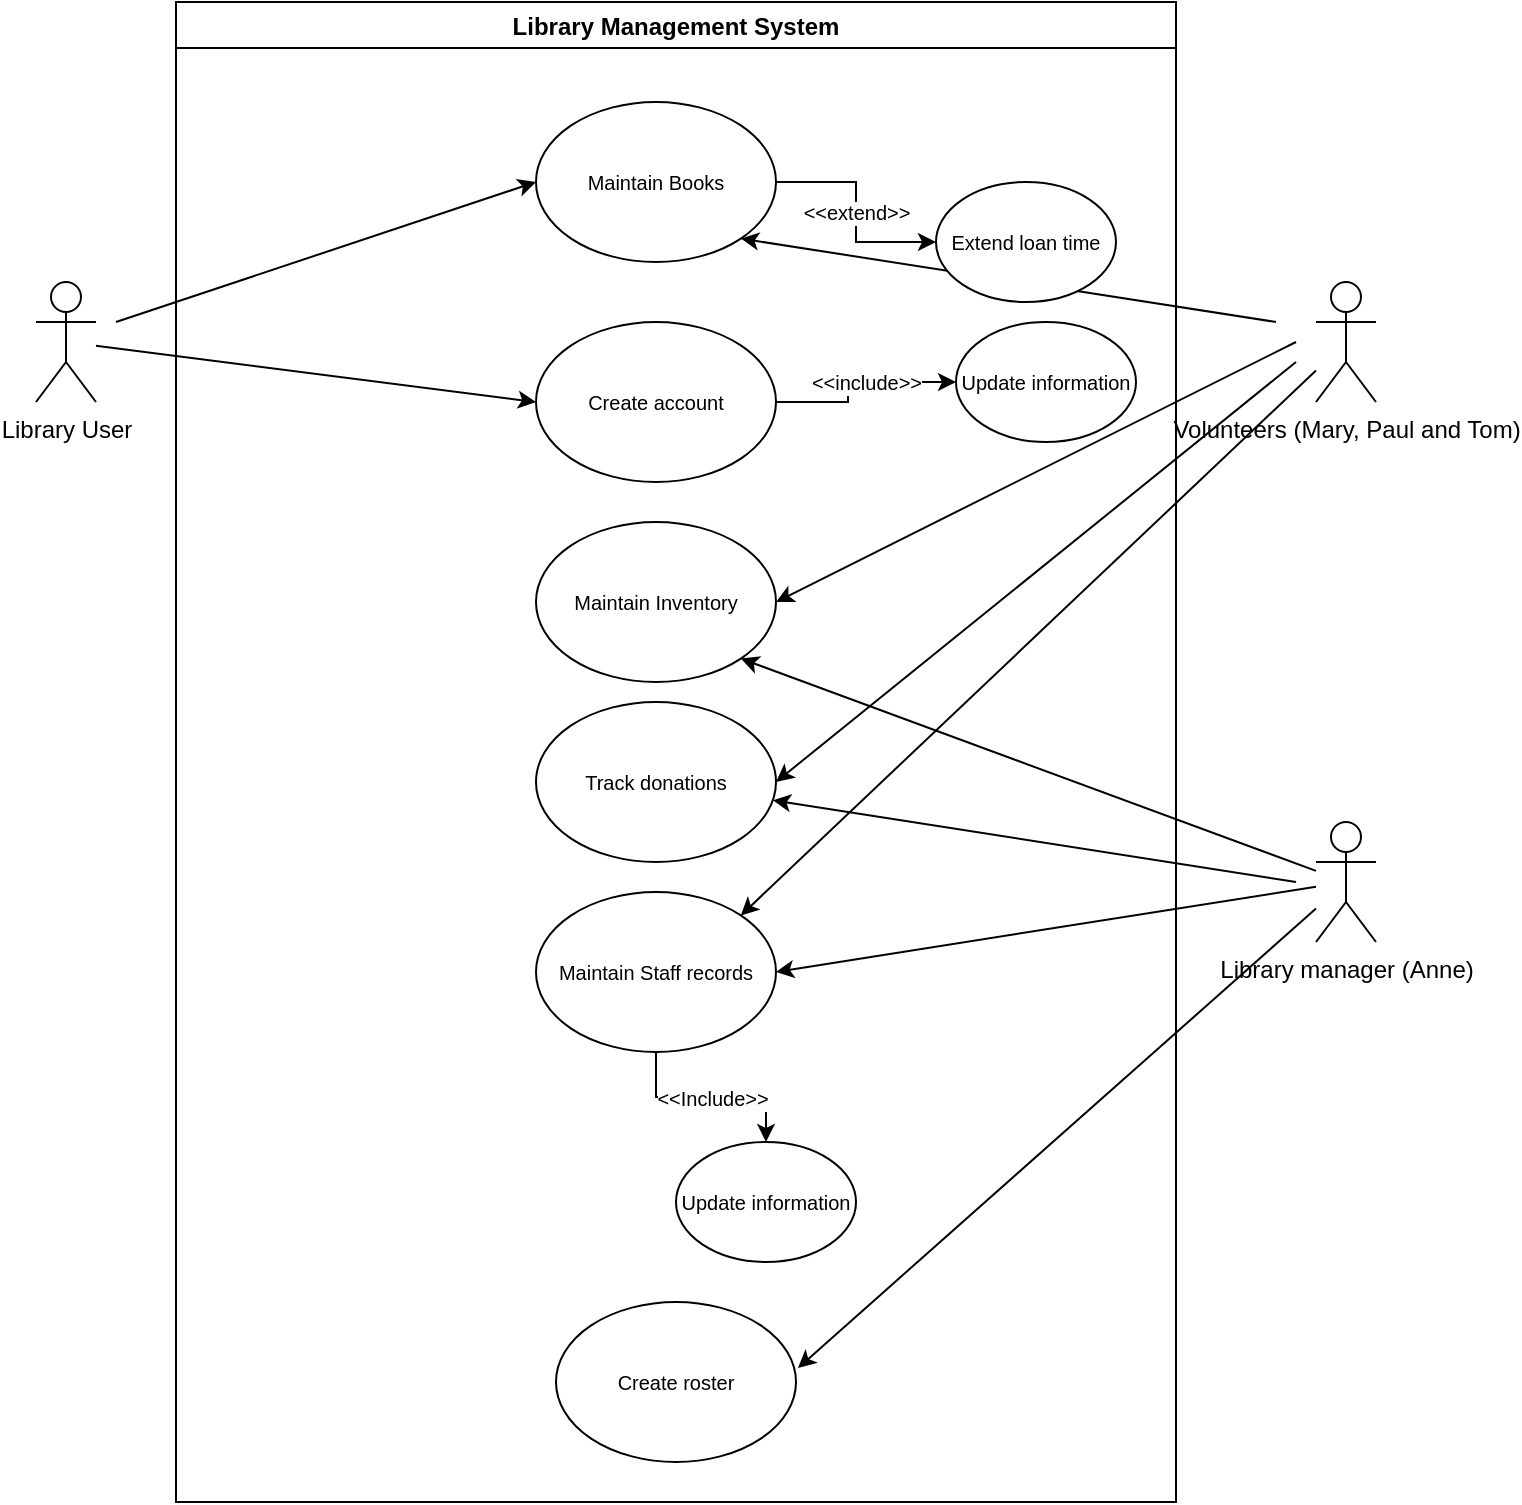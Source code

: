 <mxfile version="20.3.0" type="github">
  <diagram id="0-G0qA0_hKEIO1xmMFAL" name="Page-1">
    <mxGraphModel dx="1422" dy="794" grid="1" gridSize="10" guides="1" tooltips="1" connect="1" arrows="1" fold="1" page="1" pageScale="1" pageWidth="827" pageHeight="1169" math="0" shadow="0">
      <root>
        <mxCell id="0" />
        <mxCell id="1" parent="0" />
        <mxCell id="5nZpzyeL6qp4u5Imaxyz-1" value="Library Management System" style="swimlane;" parent="1" vertex="1">
          <mxGeometry x="150" y="50" width="500" height="750" as="geometry" />
        </mxCell>
        <mxCell id="5nZpzyeL6qp4u5Imaxyz-9" value="Maintain Books" style="ellipse;whiteSpace=wrap;html=1;fontSize=10;" parent="5nZpzyeL6qp4u5Imaxyz-1" vertex="1">
          <mxGeometry x="180" y="50" width="120" height="80" as="geometry" />
        </mxCell>
        <mxCell id="5nZpzyeL6qp4u5Imaxyz-10" value="Create account" style="ellipse;whiteSpace=wrap;html=1;fontSize=10;" parent="5nZpzyeL6qp4u5Imaxyz-1" vertex="1">
          <mxGeometry x="180" y="160" width="120" height="80" as="geometry" />
        </mxCell>
        <mxCell id="5nZpzyeL6qp4u5Imaxyz-16" value="Maintain Inventory" style="ellipse;whiteSpace=wrap;html=1;fontSize=10;" parent="5nZpzyeL6qp4u5Imaxyz-1" vertex="1">
          <mxGeometry x="180" y="260" width="120" height="80" as="geometry" />
        </mxCell>
        <mxCell id="5nZpzyeL6qp4u5Imaxyz-23" value="" style="endArrow=classic;html=1;rounded=0;fontSize=10;entryX=1;entryY=1;entryDx=0;entryDy=0;" parent="5nZpzyeL6qp4u5Imaxyz-1" target="5nZpzyeL6qp4u5Imaxyz-9" edge="1">
          <mxGeometry width="50" height="50" relative="1" as="geometry">
            <mxPoint x="550" y="160" as="sourcePoint" />
            <mxPoint x="450" y="150" as="targetPoint" />
          </mxGeometry>
        </mxCell>
        <mxCell id="5nZpzyeL6qp4u5Imaxyz-35" value="&amp;lt;&amp;lt;Include&amp;gt;&amp;gt;" style="edgeStyle=orthogonalEdgeStyle;rounded=0;orthogonalLoop=1;jettySize=auto;html=1;fontSize=10;" parent="5nZpzyeL6qp4u5Imaxyz-1" source="5nZpzyeL6qp4u5Imaxyz-24" target="5nZpzyeL6qp4u5Imaxyz-34" edge="1">
          <mxGeometry relative="1" as="geometry" />
        </mxCell>
        <mxCell id="5nZpzyeL6qp4u5Imaxyz-24" value="Maintain Staff records" style="ellipse;whiteSpace=wrap;html=1;fontSize=10;" parent="5nZpzyeL6qp4u5Imaxyz-1" vertex="1">
          <mxGeometry x="180" y="445" width="120" height="80" as="geometry" />
        </mxCell>
        <mxCell id="5nZpzyeL6qp4u5Imaxyz-31" value="Update information" style="ellipse;whiteSpace=wrap;html=1;fontSize=10;" parent="5nZpzyeL6qp4u5Imaxyz-1" vertex="1">
          <mxGeometry x="390" y="160" width="90" height="60" as="geometry" />
        </mxCell>
        <mxCell id="5nZpzyeL6qp4u5Imaxyz-32" value="" style="edgeStyle=orthogonalEdgeStyle;rounded=0;orthogonalLoop=1;jettySize=auto;html=1;fontSize=10;" parent="5nZpzyeL6qp4u5Imaxyz-1" source="5nZpzyeL6qp4u5Imaxyz-10" target="5nZpzyeL6qp4u5Imaxyz-31" edge="1">
          <mxGeometry relative="1" as="geometry">
            <Array as="points">
              <mxPoint x="336" y="200" />
              <mxPoint x="336" y="190" />
            </Array>
          </mxGeometry>
        </mxCell>
        <mxCell id="5nZpzyeL6qp4u5Imaxyz-33" value="&amp;lt;&amp;lt;include&amp;gt;&amp;gt;" style="edgeLabel;html=1;align=center;verticalAlign=middle;resizable=0;points=[];fontSize=10;" parent="5nZpzyeL6qp4u5Imaxyz-32" vertex="1" connectable="0">
          <mxGeometry x="0.091" relative="1" as="geometry">
            <mxPoint as="offset" />
          </mxGeometry>
        </mxCell>
        <mxCell id="5nZpzyeL6qp4u5Imaxyz-34" value="Update information" style="ellipse;whiteSpace=wrap;html=1;fontSize=10;" parent="5nZpzyeL6qp4u5Imaxyz-1" vertex="1">
          <mxGeometry x="250" y="570" width="90" height="60" as="geometry" />
        </mxCell>
        <mxCell id="5nZpzyeL6qp4u5Imaxyz-38" value="" style="endArrow=classic;html=1;rounded=0;fontSize=10;entryX=1;entryY=0.5;entryDx=0;entryDy=0;" parent="5nZpzyeL6qp4u5Imaxyz-1" target="5nZpzyeL6qp4u5Imaxyz-16" edge="1">
          <mxGeometry width="50" height="50" relative="1" as="geometry">
            <mxPoint x="560" y="170" as="sourcePoint" />
            <mxPoint x="390" y="270" as="targetPoint" />
          </mxGeometry>
        </mxCell>
        <mxCell id="5nZpzyeL6qp4u5Imaxyz-45" value="Track donations" style="ellipse;whiteSpace=wrap;html=1;fontSize=10;" parent="5nZpzyeL6qp4u5Imaxyz-1" vertex="1">
          <mxGeometry x="180" y="350" width="120" height="80" as="geometry" />
        </mxCell>
        <mxCell id="5nZpzyeL6qp4u5Imaxyz-49" value="Create roster" style="ellipse;whiteSpace=wrap;html=1;fontSize=10;" parent="5nZpzyeL6qp4u5Imaxyz-1" vertex="1">
          <mxGeometry x="190" y="650" width="120" height="80" as="geometry" />
        </mxCell>
        <mxCell id="5nZpzyeL6qp4u5Imaxyz-2" value="Library User" style="shape=umlActor;verticalLabelPosition=bottom;verticalAlign=top;html=1;outlineConnect=0;" parent="1" vertex="1">
          <mxGeometry x="80" y="190" width="30" height="60" as="geometry" />
        </mxCell>
        <mxCell id="5nZpzyeL6qp4u5Imaxyz-5" value="Volunteers (Mary, Paul and Tom)" style="shape=umlActor;verticalLabelPosition=bottom;verticalAlign=top;html=1;outlineConnect=0;" parent="1" vertex="1">
          <mxGeometry x="720" y="190" width="30" height="60" as="geometry" />
        </mxCell>
        <mxCell id="5nZpzyeL6qp4u5Imaxyz-6" value="Library manager (Anne)" style="shape=umlActor;verticalLabelPosition=bottom;verticalAlign=top;html=1;outlineConnect=0;" parent="1" vertex="1">
          <mxGeometry x="720" y="460" width="30" height="60" as="geometry" />
        </mxCell>
        <mxCell id="5nZpzyeL6qp4u5Imaxyz-15" value="" style="endArrow=classic;html=1;rounded=0;entryX=0;entryY=0.5;entryDx=0;entryDy=0;" parent="1" source="5nZpzyeL6qp4u5Imaxyz-2" target="5nZpzyeL6qp4u5Imaxyz-10" edge="1">
          <mxGeometry width="50" height="50" relative="1" as="geometry">
            <mxPoint x="320" y="430" as="sourcePoint" />
            <mxPoint x="370" y="380" as="targetPoint" />
          </mxGeometry>
        </mxCell>
        <mxCell id="5nZpzyeL6qp4u5Imaxyz-20" value="" style="endArrow=classic;html=1;rounded=0;entryX=1;entryY=1;entryDx=0;entryDy=0;" parent="1" source="5nZpzyeL6qp4u5Imaxyz-6" target="5nZpzyeL6qp4u5Imaxyz-16" edge="1">
          <mxGeometry width="50" height="50" relative="1" as="geometry">
            <mxPoint x="320" y="430" as="sourcePoint" />
            <mxPoint x="536" y="490" as="targetPoint" />
          </mxGeometry>
        </mxCell>
        <mxCell id="5nZpzyeL6qp4u5Imaxyz-25" value="" style="endArrow=classic;html=1;rounded=0;fontSize=10;entryX=1;entryY=0.5;entryDx=0;entryDy=0;" parent="1" source="5nZpzyeL6qp4u5Imaxyz-6" target="5nZpzyeL6qp4u5Imaxyz-24" edge="1">
          <mxGeometry width="50" height="50" relative="1" as="geometry">
            <mxPoint x="680" y="640" as="sourcePoint" />
            <mxPoint x="730" y="590" as="targetPoint" />
          </mxGeometry>
        </mxCell>
        <mxCell id="5nZpzyeL6qp4u5Imaxyz-36" value="" style="endArrow=classic;html=1;rounded=0;fontSize=10;entryX=1;entryY=0;entryDx=0;entryDy=0;" parent="1" source="5nZpzyeL6qp4u5Imaxyz-5" target="5nZpzyeL6qp4u5Imaxyz-24" edge="1">
          <mxGeometry width="50" height="50" relative="1" as="geometry">
            <mxPoint x="320" y="430" as="sourcePoint" />
            <mxPoint x="370" y="380" as="targetPoint" />
          </mxGeometry>
        </mxCell>
        <mxCell id="5nZpzyeL6qp4u5Imaxyz-37" value="" style="endArrow=classic;html=1;rounded=0;fontSize=10;entryX=0;entryY=0.5;entryDx=0;entryDy=0;" parent="1" target="5nZpzyeL6qp4u5Imaxyz-9" edge="1">
          <mxGeometry width="50" height="50" relative="1" as="geometry">
            <mxPoint x="120" y="210" as="sourcePoint" />
            <mxPoint x="370" y="380" as="targetPoint" />
          </mxGeometry>
        </mxCell>
        <mxCell id="5nZpzyeL6qp4u5Imaxyz-42" value="Extend loan time" style="ellipse;whiteSpace=wrap;html=1;fontSize=10;" parent="1" vertex="1">
          <mxGeometry x="530" y="140" width="90" height="60" as="geometry" />
        </mxCell>
        <mxCell id="5nZpzyeL6qp4u5Imaxyz-43" value="&amp;lt;&amp;lt;extend&amp;gt;&amp;gt;" style="edgeStyle=orthogonalEdgeStyle;rounded=0;orthogonalLoop=1;jettySize=auto;html=1;fontSize=10;" parent="1" source="5nZpzyeL6qp4u5Imaxyz-9" target="5nZpzyeL6qp4u5Imaxyz-42" edge="1">
          <mxGeometry relative="1" as="geometry" />
        </mxCell>
        <mxCell id="5nZpzyeL6qp4u5Imaxyz-47" value="" style="endArrow=classic;html=1;rounded=0;fontSize=10;entryX=1;entryY=0.5;entryDx=0;entryDy=0;" parent="1" target="5nZpzyeL6qp4u5Imaxyz-45" edge="1">
          <mxGeometry width="50" height="50" relative="1" as="geometry">
            <mxPoint x="710" y="230" as="sourcePoint" />
            <mxPoint x="370" y="380" as="targetPoint" />
          </mxGeometry>
        </mxCell>
        <mxCell id="5nZpzyeL6qp4u5Imaxyz-48" value="" style="endArrow=classic;html=1;rounded=0;fontSize=10;" parent="1" target="5nZpzyeL6qp4u5Imaxyz-45" edge="1">
          <mxGeometry width="50" height="50" relative="1" as="geometry">
            <mxPoint x="710" y="490" as="sourcePoint" />
            <mxPoint x="370" y="380" as="targetPoint" />
          </mxGeometry>
        </mxCell>
        <mxCell id="5nZpzyeL6qp4u5Imaxyz-50" value="" style="endArrow=classic;html=1;rounded=0;fontSize=10;entryX=1.008;entryY=0.413;entryDx=0;entryDy=0;entryPerimeter=0;" parent="1" source="5nZpzyeL6qp4u5Imaxyz-6" target="5nZpzyeL6qp4u5Imaxyz-49" edge="1">
          <mxGeometry width="50" height="50" relative="1" as="geometry">
            <mxPoint x="680" y="640" as="sourcePoint" />
            <mxPoint x="730" y="590" as="targetPoint" />
          </mxGeometry>
        </mxCell>
      </root>
    </mxGraphModel>
  </diagram>
</mxfile>
